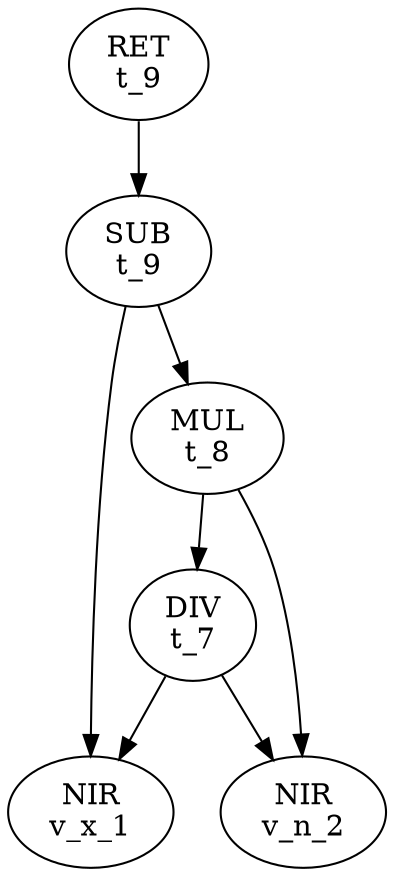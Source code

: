 digraph {NODE_86267230 [label="NIR
v_x_1
"]
NODE_86264960 [label="NIR
v_n_2
"]
NODE_8626c9e0 [label="DIV
t_7
"]
NODE_8626c9e0 -> NODE_86267230;
NODE_8626c9e0 -> NODE_86264960;
NODE_86268390 [label="MUL
t_8
"]
NODE_86268390 -> NODE_8626c9e0;
NODE_86268390 -> NODE_86264960;
NODE_86265c80 [label="SUB
t_9
"]
NODE_86265c80 -> NODE_86267230;
NODE_86265c80 -> NODE_86268390;
NODE_862648c0 [label="RET
t_9
"]
NODE_862648c0 -> NODE_86265c80;
}